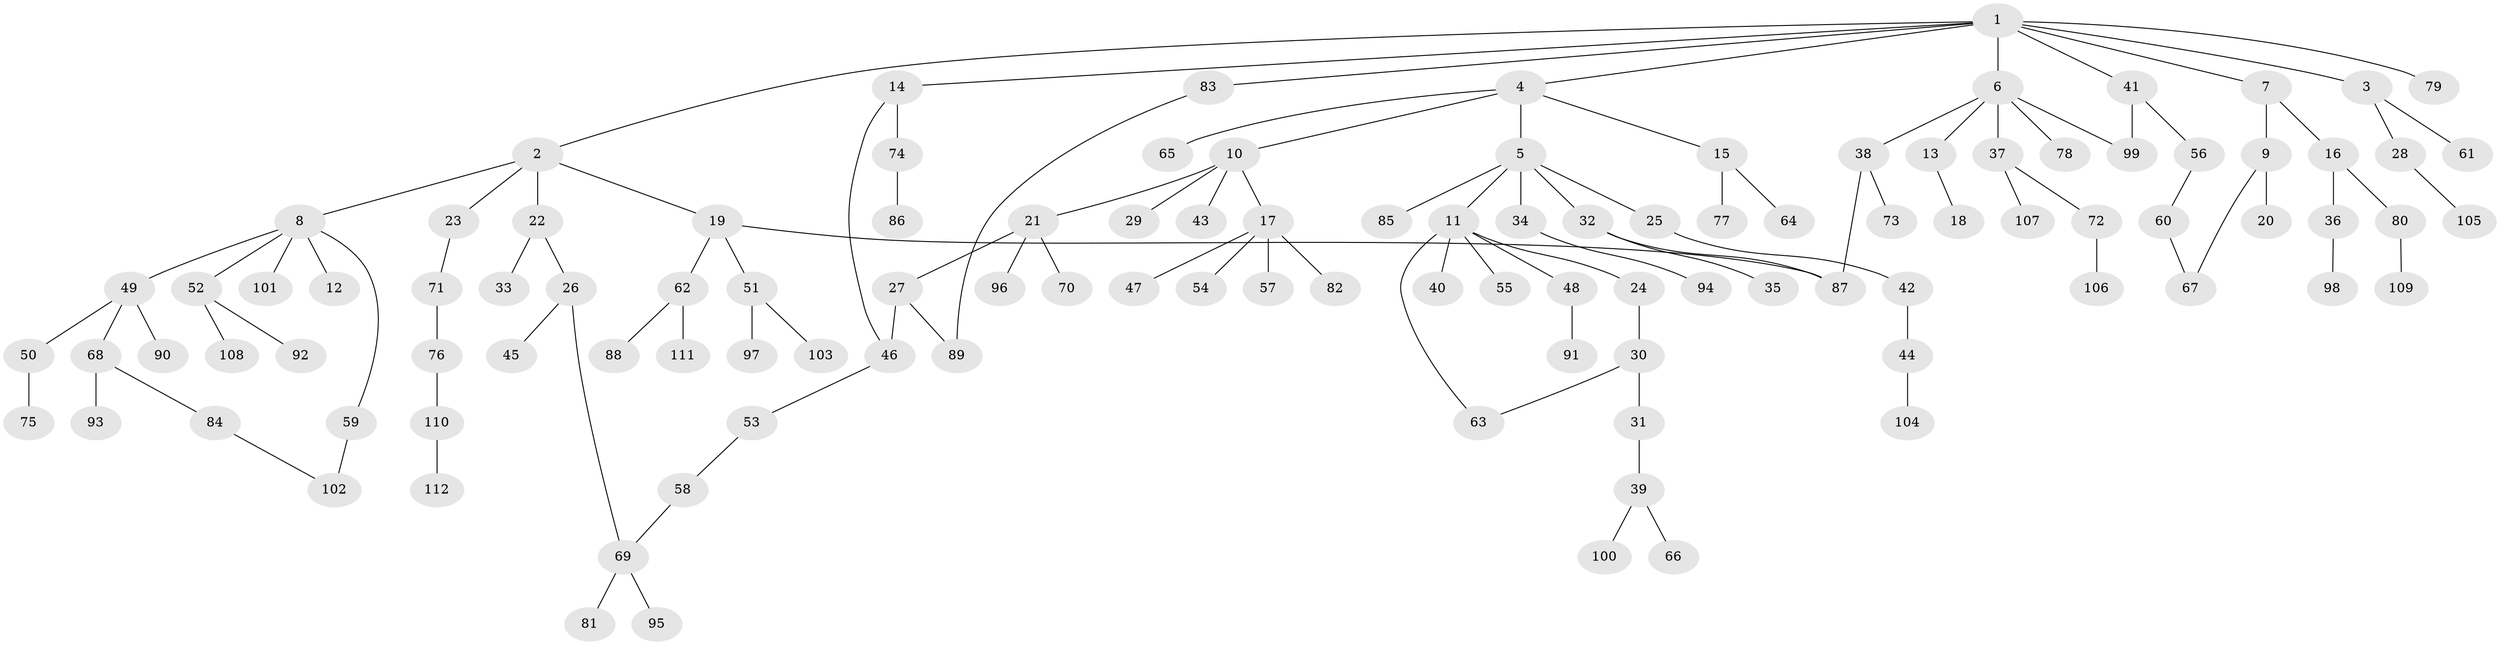 // coarse degree distribution, {9: 0.02666666666666667, 7: 0.013333333333333334, 3: 0.06666666666666667, 6: 0.013333333333333334, 4: 0.06666666666666667, 5: 0.05333333333333334, 2: 0.28, 1: 0.48}
// Generated by graph-tools (version 1.1) at 2025/23/03/03/25 07:23:32]
// undirected, 112 vertices, 120 edges
graph export_dot {
graph [start="1"]
  node [color=gray90,style=filled];
  1;
  2;
  3;
  4;
  5;
  6;
  7;
  8;
  9;
  10;
  11;
  12;
  13;
  14;
  15;
  16;
  17;
  18;
  19;
  20;
  21;
  22;
  23;
  24;
  25;
  26;
  27;
  28;
  29;
  30;
  31;
  32;
  33;
  34;
  35;
  36;
  37;
  38;
  39;
  40;
  41;
  42;
  43;
  44;
  45;
  46;
  47;
  48;
  49;
  50;
  51;
  52;
  53;
  54;
  55;
  56;
  57;
  58;
  59;
  60;
  61;
  62;
  63;
  64;
  65;
  66;
  67;
  68;
  69;
  70;
  71;
  72;
  73;
  74;
  75;
  76;
  77;
  78;
  79;
  80;
  81;
  82;
  83;
  84;
  85;
  86;
  87;
  88;
  89;
  90;
  91;
  92;
  93;
  94;
  95;
  96;
  97;
  98;
  99;
  100;
  101;
  102;
  103;
  104;
  105;
  106;
  107;
  108;
  109;
  110;
  111;
  112;
  1 -- 2;
  1 -- 3;
  1 -- 4;
  1 -- 6;
  1 -- 7;
  1 -- 14;
  1 -- 41;
  1 -- 79;
  1 -- 83;
  2 -- 8;
  2 -- 19;
  2 -- 22;
  2 -- 23;
  3 -- 28;
  3 -- 61;
  4 -- 5;
  4 -- 10;
  4 -- 15;
  4 -- 65;
  5 -- 11;
  5 -- 25;
  5 -- 32;
  5 -- 34;
  5 -- 85;
  6 -- 13;
  6 -- 37;
  6 -- 38;
  6 -- 78;
  6 -- 99;
  7 -- 9;
  7 -- 16;
  8 -- 12;
  8 -- 49;
  8 -- 52;
  8 -- 59;
  8 -- 101;
  9 -- 20;
  9 -- 67;
  10 -- 17;
  10 -- 21;
  10 -- 29;
  10 -- 43;
  11 -- 24;
  11 -- 40;
  11 -- 48;
  11 -- 55;
  11 -- 63;
  13 -- 18;
  14 -- 46;
  14 -- 74;
  15 -- 64;
  15 -- 77;
  16 -- 36;
  16 -- 80;
  17 -- 47;
  17 -- 54;
  17 -- 57;
  17 -- 82;
  19 -- 51;
  19 -- 62;
  19 -- 87;
  21 -- 27;
  21 -- 70;
  21 -- 96;
  22 -- 26;
  22 -- 33;
  23 -- 71;
  24 -- 30;
  25 -- 42;
  26 -- 45;
  26 -- 69;
  27 -- 46;
  27 -- 89;
  28 -- 105;
  30 -- 31;
  30 -- 63;
  31 -- 39;
  32 -- 35;
  32 -- 87;
  34 -- 94;
  36 -- 98;
  37 -- 72;
  37 -- 107;
  38 -- 73;
  38 -- 87;
  39 -- 66;
  39 -- 100;
  41 -- 56;
  41 -- 99;
  42 -- 44;
  44 -- 104;
  46 -- 53;
  48 -- 91;
  49 -- 50;
  49 -- 68;
  49 -- 90;
  50 -- 75;
  51 -- 97;
  51 -- 103;
  52 -- 92;
  52 -- 108;
  53 -- 58;
  56 -- 60;
  58 -- 69;
  59 -- 102;
  60 -- 67;
  62 -- 88;
  62 -- 111;
  68 -- 84;
  68 -- 93;
  69 -- 81;
  69 -- 95;
  71 -- 76;
  72 -- 106;
  74 -- 86;
  76 -- 110;
  80 -- 109;
  83 -- 89;
  84 -- 102;
  110 -- 112;
}
